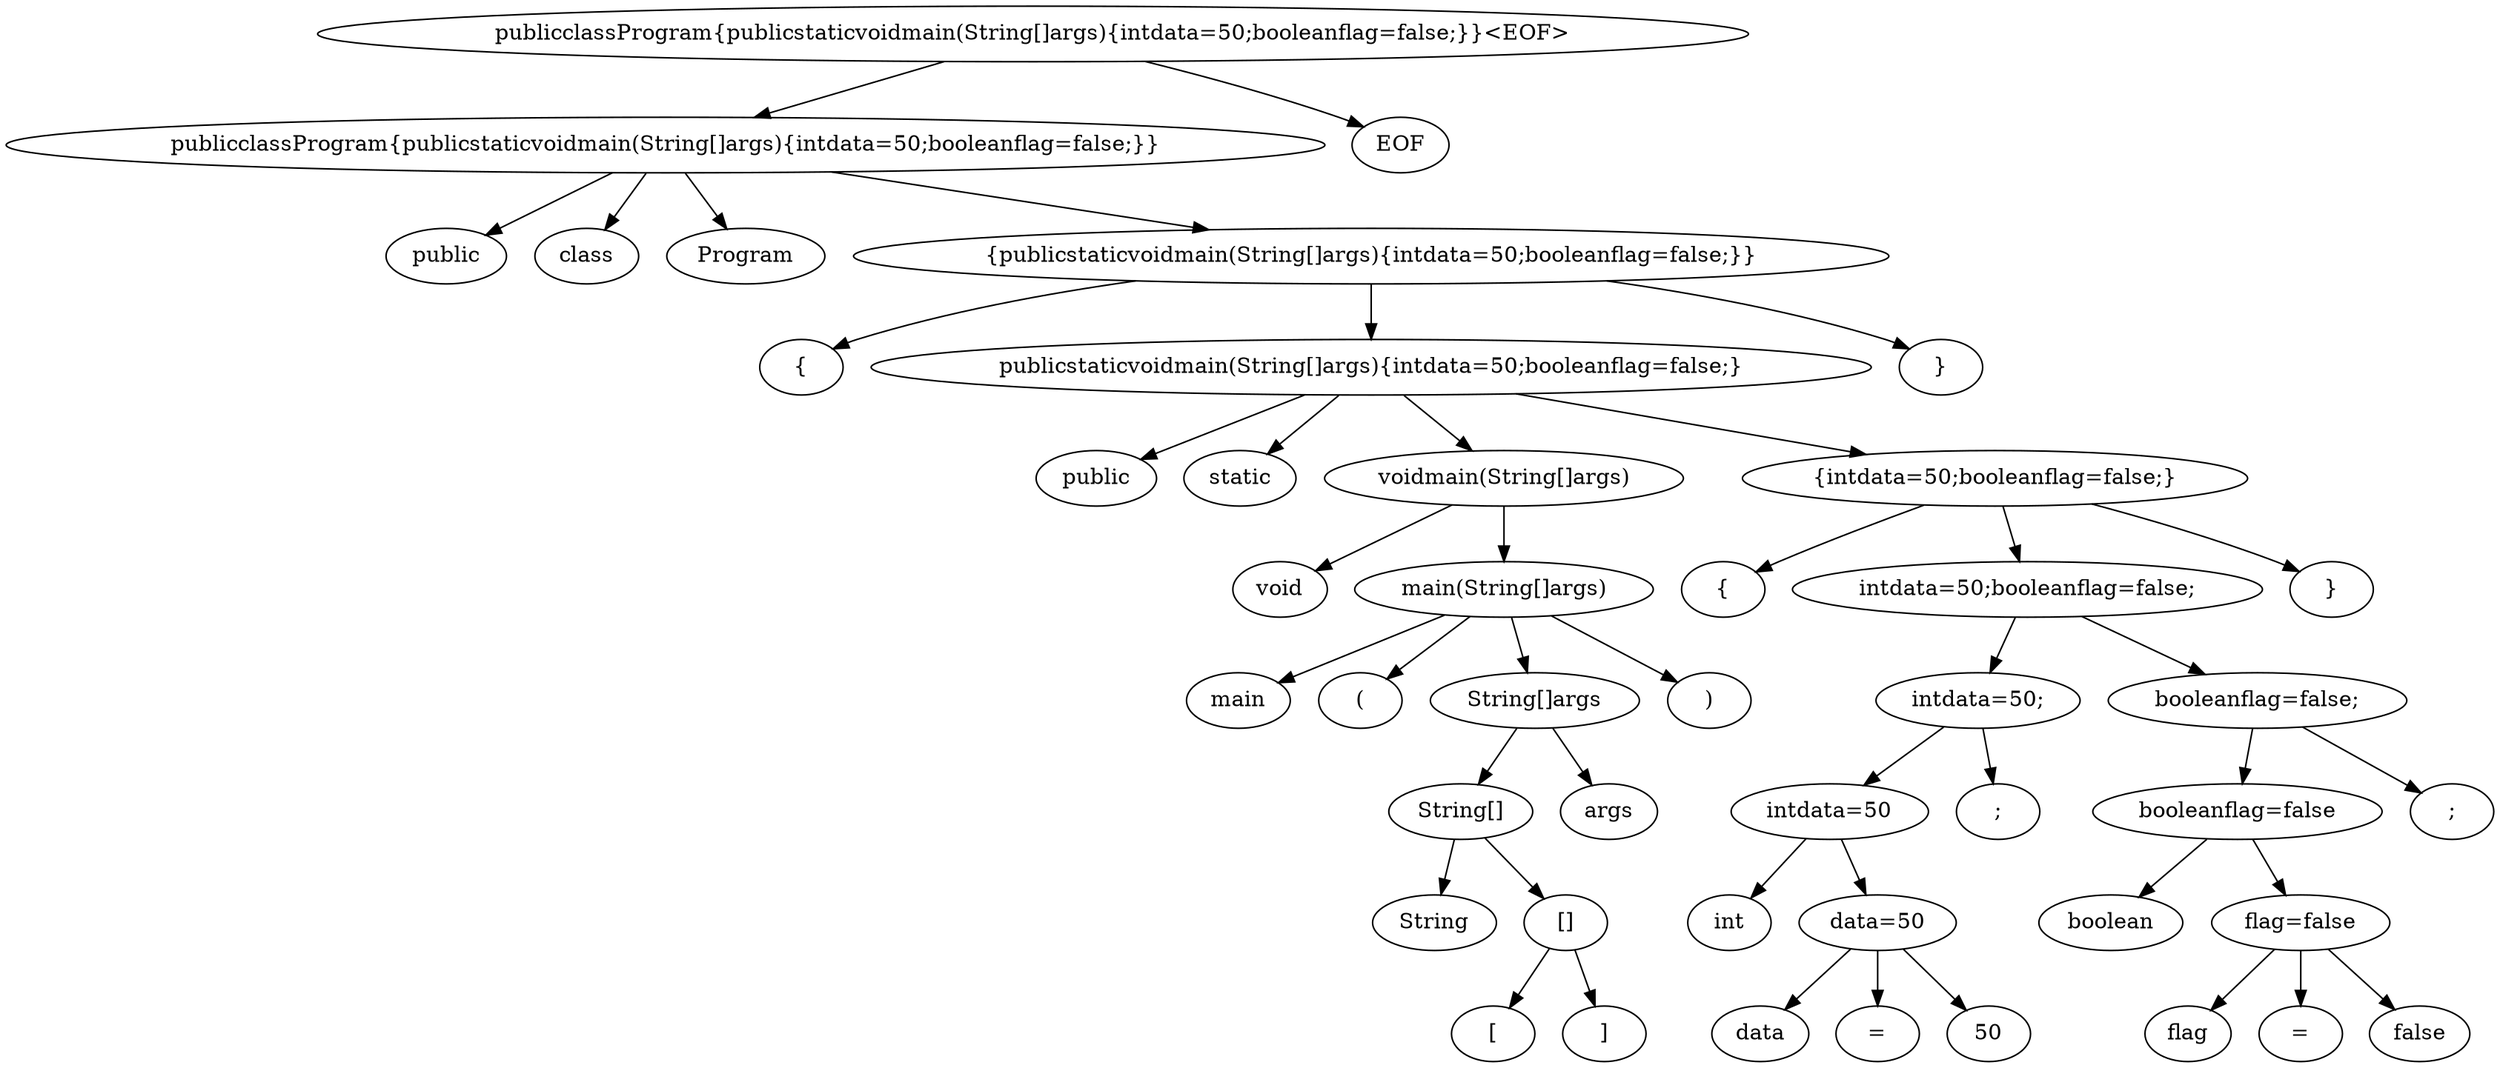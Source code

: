 // Abstract Syntax Tree
digraph {
	0 [label="publicclassProgram{publicstaticvoidmain(String[]args){intdata=50;booleanflag=false;}}<EOF>"]
	3 [label="publicclassProgram{publicstaticvoidmain(String[]args){intdata=50;booleanflag=false;}}"]
	5 [label=public]
	3 -> 5
	6 [label=class]
	3 -> 6
	7 [label=Program]
	3 -> 7
	8 [label="{publicstaticvoidmain(String[]args){intdata=50;booleanflag=false;}}"]
	9 [label="{"]
	8 -> 9
	12 [label="publicstaticvoidmain(String[]args){intdata=50;booleanflag=false;}"]
	14 [label=public]
	12 -> 14
	16 [label=static]
	12 -> 16
	17 [label="voidmain(String[]args)"]
	19 [label=void]
	17 -> 19
	20 [label="main(String[]args)"]
	21 [label=main]
	20 -> 21
	22 [label="("]
	20 -> 22
	25 [label="String[]args"]
	28 [label="String[]"]
	31 [label=String]
	28 -> 31
	32 [label="[]"]
	33 [label="["]
	32 -> 33
	34 [label="]"]
	32 -> 34
	28 -> 32
	25 -> 28
	36 [label=args]
	25 -> 36
	20 -> 25
	37 [label=")"]
	20 -> 37
	17 -> 20
	12 -> 17
	39 [label="{intdata=50;booleanflag=false;}"]
	40 [label="{"]
	39 -> 40
	41 [label="intdata=50;booleanflag=false;"]
	43 [label="intdata=50;"]
	44 [label="intdata=50"]
	49 [label=int]
	44 -> 49
	51 [label="data=50"]
	53 [label=data]
	51 -> 53
	54 [label="="]
	51 -> 54
	75 [label=50]
	51 -> 75
	44 -> 51
	43 -> 44
	76 [label=";"]
	43 -> 76
	41 -> 43
	78 [label="booleanflag=false;"]
	79 [label="booleanflag=false"]
	82 [label=boolean]
	79 -> 82
	84 [label="flag=false"]
	86 [label=flag]
	84 -> 86
	87 [label="="]
	84 -> 87
	108 [label=false]
	84 -> 108
	79 -> 84
	78 -> 79
	109 [label=";"]
	78 -> 109
	41 -> 78
	39 -> 41
	110 [label="}"]
	39 -> 110
	12 -> 39
	8 -> 12
	111 [label="}"]
	8 -> 111
	3 -> 8
	0 -> 3
	112 [label=<EOF>]
	0 -> 112
}
